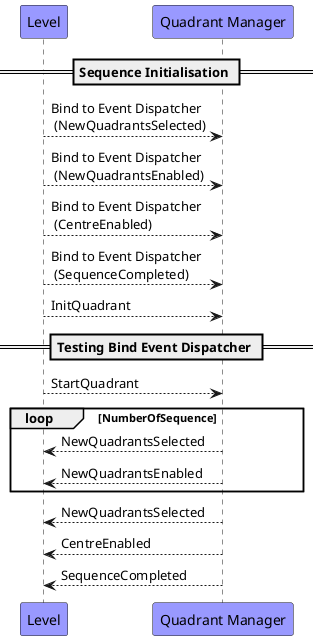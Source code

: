 @startuml
participant "Level" as Level  #9999FF
participant "Quadrant Manager" as QuadMgr  #9999FF

== Sequence Initialisation ==
Level-->QuadMgr: Bind to Event Dispatcher \n (NewQuadrantsSelected)
Level-->QuadMgr: Bind to Event Dispatcher \n (NewQuadrantsEnabled)
Level-->QuadMgr: Bind to Event Dispatcher \n (CentreEnabled)
Level-->QuadMgr: Bind to Event Dispatcher \n (SequenceCompleted)
Level-->QuadMgr: InitQuadrant
== Testing Bind Event Dispatcher ==
Level-->QuadMgr: StartQuadrant
loop NumberOfSequence
    QuadMgr-->Level: NewQuadrantsSelected
    QuadMgr-->Level: NewQuadrantsEnabled
end
QuadMgr-->Level: NewQuadrantsSelected
QuadMgr-->Level: CentreEnabled
QuadMgr-->Level: SequenceCompleted

@enduml

